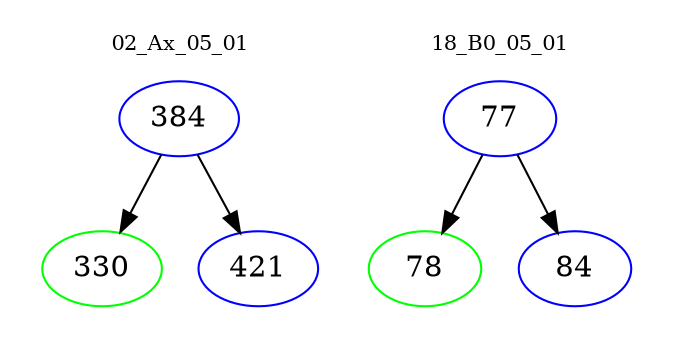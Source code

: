 digraph{
subgraph cluster_0 {
color = white
label = "02_Ax_05_01";
fontsize=10;
T0_384 [label="384", color="blue"]
T0_384 -> T0_330 [color="black"]
T0_330 [label="330", color="green"]
T0_384 -> T0_421 [color="black"]
T0_421 [label="421", color="blue"]
}
subgraph cluster_1 {
color = white
label = "18_B0_05_01";
fontsize=10;
T1_77 [label="77", color="blue"]
T1_77 -> T1_78 [color="black"]
T1_78 [label="78", color="green"]
T1_77 -> T1_84 [color="black"]
T1_84 [label="84", color="blue"]
}
}
